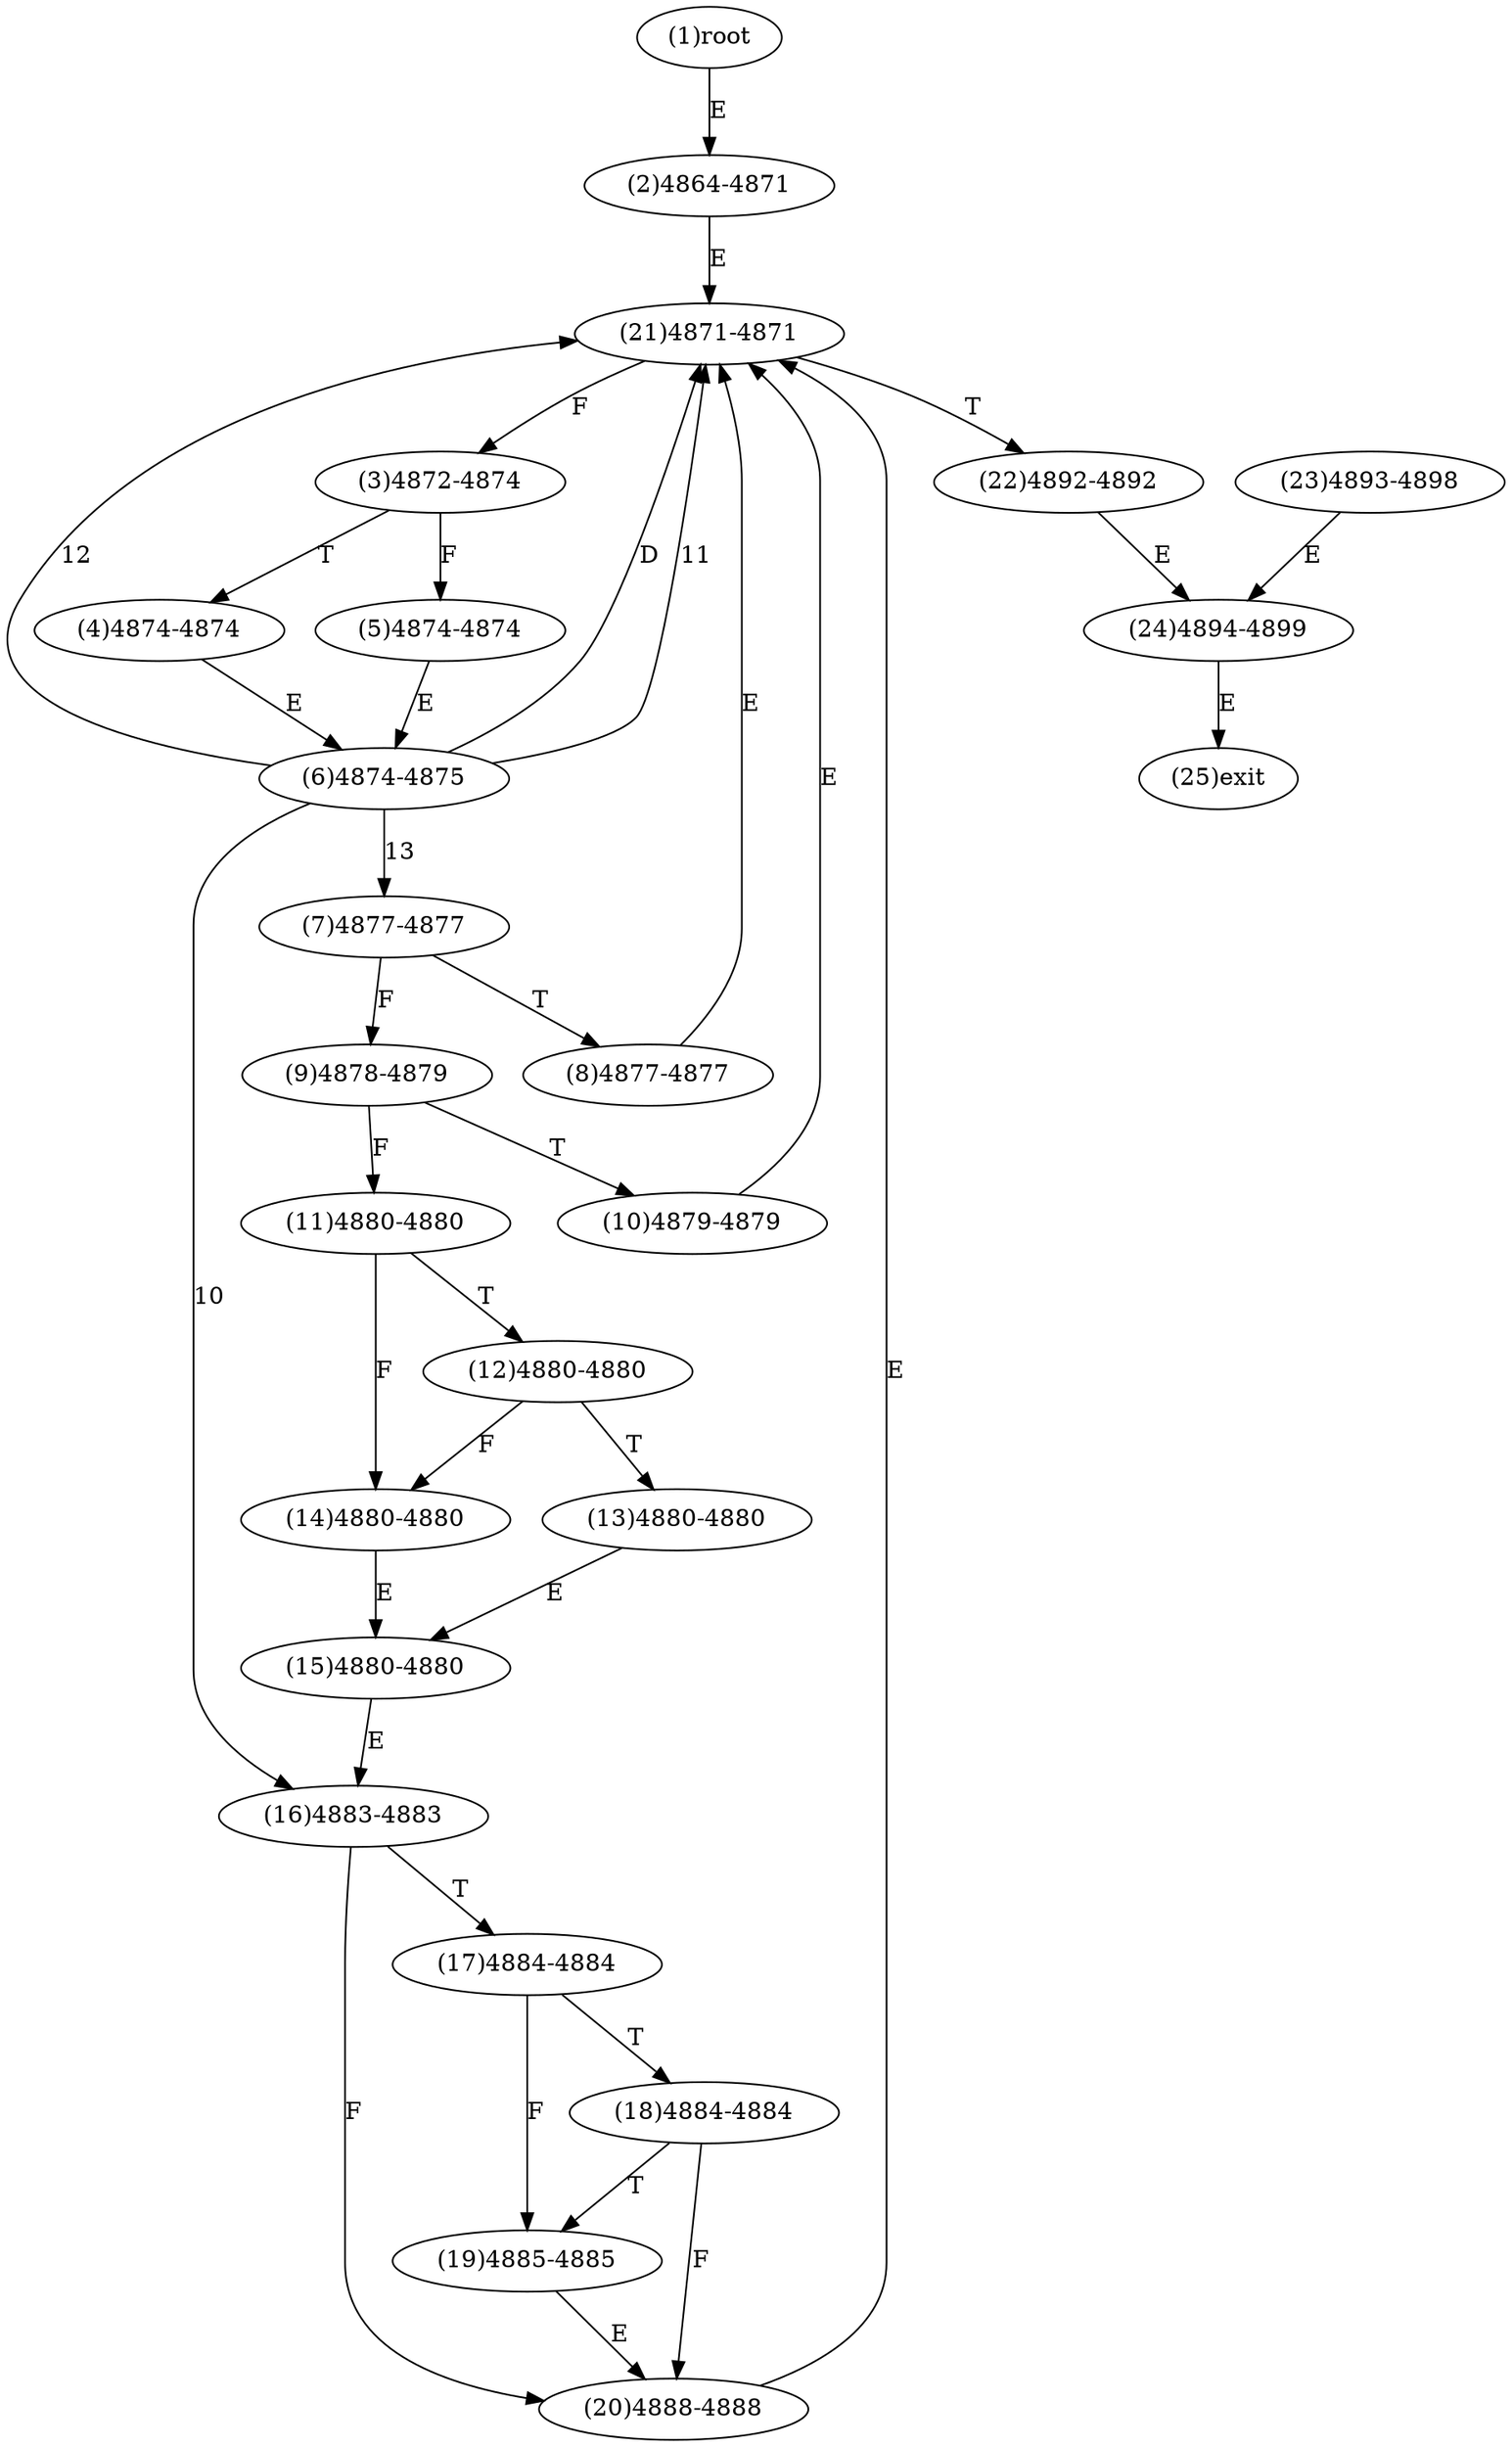 digraph "" { 
1[ label="(1)root"];
2[ label="(2)4864-4871"];
3[ label="(3)4872-4874"];
4[ label="(4)4874-4874"];
5[ label="(5)4874-4874"];
6[ label="(6)4874-4875"];
7[ label="(7)4877-4877"];
8[ label="(8)4877-4877"];
9[ label="(9)4878-4879"];
10[ label="(10)4879-4879"];
11[ label="(11)4880-4880"];
12[ label="(12)4880-4880"];
13[ label="(13)4880-4880"];
14[ label="(14)4880-4880"];
15[ label="(15)4880-4880"];
17[ label="(17)4884-4884"];
16[ label="(16)4883-4883"];
19[ label="(19)4885-4885"];
18[ label="(18)4884-4884"];
21[ label="(21)4871-4871"];
20[ label="(20)4888-4888"];
23[ label="(23)4893-4898"];
22[ label="(22)4892-4892"];
25[ label="(25)exit"];
24[ label="(24)4894-4899"];
1->2[ label="E"];
2->21[ label="E"];
3->5[ label="F"];
3->4[ label="T"];
4->6[ label="E"];
5->6[ label="E"];
6->16[ label="10"];
6->21[ label="11"];
6->21[ label="12"];
6->7[ label="13"];
6->21[ label="D"];
7->9[ label="F"];
7->8[ label="T"];
8->21[ label="E"];
9->11[ label="F"];
9->10[ label="T"];
10->21[ label="E"];
11->14[ label="F"];
11->12[ label="T"];
12->14[ label="F"];
12->13[ label="T"];
13->15[ label="E"];
14->15[ label="E"];
15->16[ label="E"];
16->20[ label="F"];
16->17[ label="T"];
17->19[ label="F"];
17->18[ label="T"];
18->20[ label="F"];
18->19[ label="T"];
19->20[ label="E"];
20->21[ label="E"];
21->3[ label="F"];
21->22[ label="T"];
22->24[ label="E"];
23->24[ label="E"];
24->25[ label="E"];
}